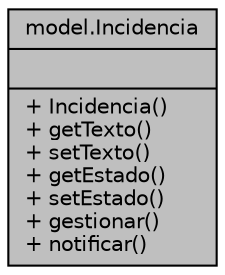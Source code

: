 digraph "model.Incidencia"
{
 // LATEX_PDF_SIZE
  edge [fontname="Helvetica",fontsize="10",labelfontname="Helvetica",labelfontsize="10"];
  node [fontname="Helvetica",fontsize="10",shape=record];
  Node1 [label="{model.Incidencia\n||+ Incidencia()\l+ getTexto()\l+ setTexto()\l+ getEstado()\l+ setEstado()\l+ gestionar()\l+ notificar()\l}",height=0.2,width=0.4,color="black", fillcolor="grey75", style="filled", fontcolor="black",tooltip=" "];
}
